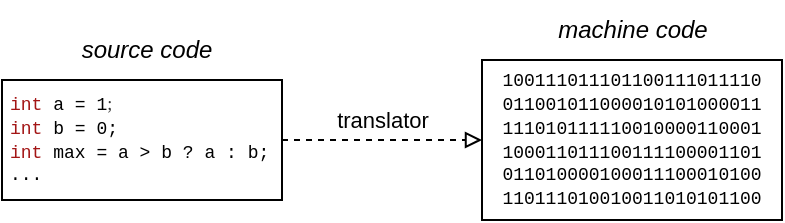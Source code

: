 <mxfile version="24.7.5">
  <diagram name="Page-1" id="scS7A2CzRNvH8kC6-fz3">
    <mxGraphModel dx="1114" dy="1027" grid="1" gridSize="10" guides="1" tooltips="1" connect="1" arrows="1" fold="1" page="1" pageScale="1" pageWidth="850" pageHeight="1100" math="0" shadow="0">
      <root>
        <mxCell id="0" />
        <mxCell id="1" parent="0" />
        <mxCell id="GPp1BuTWeMw-vM4O6Qg8-9" value="" style="group" parent="1" vertex="1" connectable="0">
          <mxGeometry x="460" y="240" width="150" height="110" as="geometry" />
        </mxCell>
        <mxCell id="GPp1BuTWeMw-vM4O6Qg8-6" value="&lt;div&gt;&lt;font color=&quot;#000000&quot; face=&quot;Lucida Console, Courier, monospace&quot;&gt;100111011101100111011110&lt;/font&gt;&lt;/div&gt;&lt;div&gt;&lt;font color=&quot;#000000&quot; face=&quot;Lucida Console, Courier, monospace&quot;&gt;011001011000010101000011&lt;/font&gt;&lt;/div&gt;&lt;div&gt;&lt;font color=&quot;#000000&quot; face=&quot;Lucida Console, Courier, monospace&quot;&gt;111010111110010000110001&lt;/font&gt;&lt;/div&gt;&lt;div&gt;&lt;font color=&quot;#000000&quot; face=&quot;Lucida Console, Courier, monospace&quot;&gt;100011011100111100001101&lt;/font&gt;&lt;/div&gt;&lt;div&gt;&lt;font color=&quot;#000000&quot; face=&quot;Lucida Console, Courier, monospace&quot;&gt;011010000100011100010100&lt;/font&gt;&lt;/div&gt;&lt;div&gt;&lt;font color=&quot;#000000&quot; face=&quot;Lucida Console, Courier, monospace&quot;&gt;110111010010011010101100&lt;/font&gt;&lt;/div&gt;" style="text;html=1;align=center;verticalAlign=middle;whiteSpace=wrap;rounded=0;fillColor=none;fontColor=#333333;strokeColor=#000000;fontFamily=Lucida Console;fontSize=9;perimeterSpacing=0;labelPadding=9;spacingLeft=0;" parent="GPp1BuTWeMw-vM4O6Qg8-9" vertex="1">
          <mxGeometry y="30" width="150" height="80" as="geometry" />
        </mxCell>
        <mxCell id="GPp1BuTWeMw-vM4O6Qg8-7" value="&lt;i&gt;machine code&lt;/i&gt;" style="text;html=1;strokeColor=none;fillColor=none;align=center;verticalAlign=middle;whiteSpace=wrap;rounded=0;" parent="GPp1BuTWeMw-vM4O6Qg8-9" vertex="1">
          <mxGeometry x="27.5" width="95" height="30" as="geometry" />
        </mxCell>
        <mxCell id="GPp1BuTWeMw-vM4O6Qg8-10" value="translator" style="endArrow=block;html=1;rounded=0;exitX=1;exitY=0.5;exitDx=0;exitDy=0;entryX=0;entryY=0.5;entryDx=0;entryDy=0;dashed=1;endFill=0;" parent="1" source="GPp1BuTWeMw-vM4O6Qg8-4" target="GPp1BuTWeMw-vM4O6Qg8-6" edge="1">
          <mxGeometry y="10" width="50" height="50" relative="1" as="geometry">
            <mxPoint x="430" y="340" as="sourcePoint" />
            <mxPoint x="480" y="290" as="targetPoint" />
            <mxPoint as="offset" />
          </mxGeometry>
        </mxCell>
        <mxCell id="GPp1BuTWeMw-vM4O6Qg8-4" value="&lt;span style=&quot;box-sizing: border-box; font-family: &amp;quot;Lucida Console&amp;quot;, Courier, monospace; font-size: 9px; color: rgb(163, 21, 21);&quot;&gt;int&lt;/span&gt;&lt;span style=&quot;color: rgb(0, 0, 0); font-family: &amp;quot;Lucida Console&amp;quot;, Courier, monospace; font-size: 9px; background-color: rgb(255, 255, 255);&quot;&gt;&amp;nbsp;a = 1&lt;/span&gt;;&lt;br&gt;&lt;span style=&quot;border-color: var(--border-color); box-sizing: border-box; font-family: &amp;quot;Lucida Console&amp;quot;, Courier, monospace; color: rgb(163, 21, 21);&quot;&gt;int&lt;/span&gt;&lt;span style=&quot;border-color: var(--border-color); color: rgb(0, 0, 0); font-family: &amp;quot;Lucida Console&amp;quot;, Courier, monospace; background-color: rgb(255, 255, 255);&quot;&gt;&amp;nbsp;b =&amp;nbsp;&lt;/span&gt;&lt;span style=&quot;border-color: var(--border-color); box-sizing: border-box; color: rgb(0, 0, 0); font-family: &amp;quot;Lucida Console&amp;quot;, Courier, monospace;&quot;&gt;0&lt;/span&gt;&lt;span style=&quot;border-color: var(--border-color); color: rgb(0, 0, 0); font-family: &amp;quot;Lucida Console&amp;quot;, Courier, monospace; background-color: rgb(255, 255, 255);&quot;&gt;;&lt;/span&gt;&lt;span style=&quot;color: rgb(0, 0, 0); font-family: &amp;quot;Lucida Console&amp;quot;, Courier, monospace; font-size: 9px; background-color: rgb(255, 255, 255);&quot;&gt;&lt;br style=&quot;font-size: 9px;&quot;&gt;&lt;/span&gt;&lt;span style=&quot;box-sizing: border-box; font-family: &amp;quot;Lucida Console&amp;quot;, Courier, monospace; font-size: 9px; color: rgb(163, 21, 21);&quot;&gt;int&lt;/span&gt;&lt;span style=&quot;color: rgb(0, 0, 0); font-family: &amp;quot;Lucida Console&amp;quot;, Courier, monospace; font-size: 9px; background-color: rgb(255, 255, 255);&quot;&gt; max = a &amp;gt; b ? a : b;&lt;br style=&quot;font-size: 9px;&quot;&gt;...&lt;/span&gt;" style="text;html=1;align=left;verticalAlign=middle;whiteSpace=wrap;rounded=0;fillColor=none;fontColor=#333333;strokeColor=#000000;fontFamily=Lucida Console;fontSize=9;perimeterSpacing=0;labelPadding=9;spacingLeft=2;" parent="1" vertex="1">
          <mxGeometry x="220" y="280" width="140" height="60" as="geometry" />
        </mxCell>
        <mxCell id="GPp1BuTWeMw-vM4O6Qg8-5" value="&lt;i&gt;source code&lt;/i&gt;" style="text;html=1;strokeColor=none;fillColor=none;align=center;verticalAlign=middle;whiteSpace=wrap;rounded=0;" parent="1" vertex="1">
          <mxGeometry x="255" y="250" width="75" height="30" as="geometry" />
        </mxCell>
      </root>
    </mxGraphModel>
  </diagram>
</mxfile>
